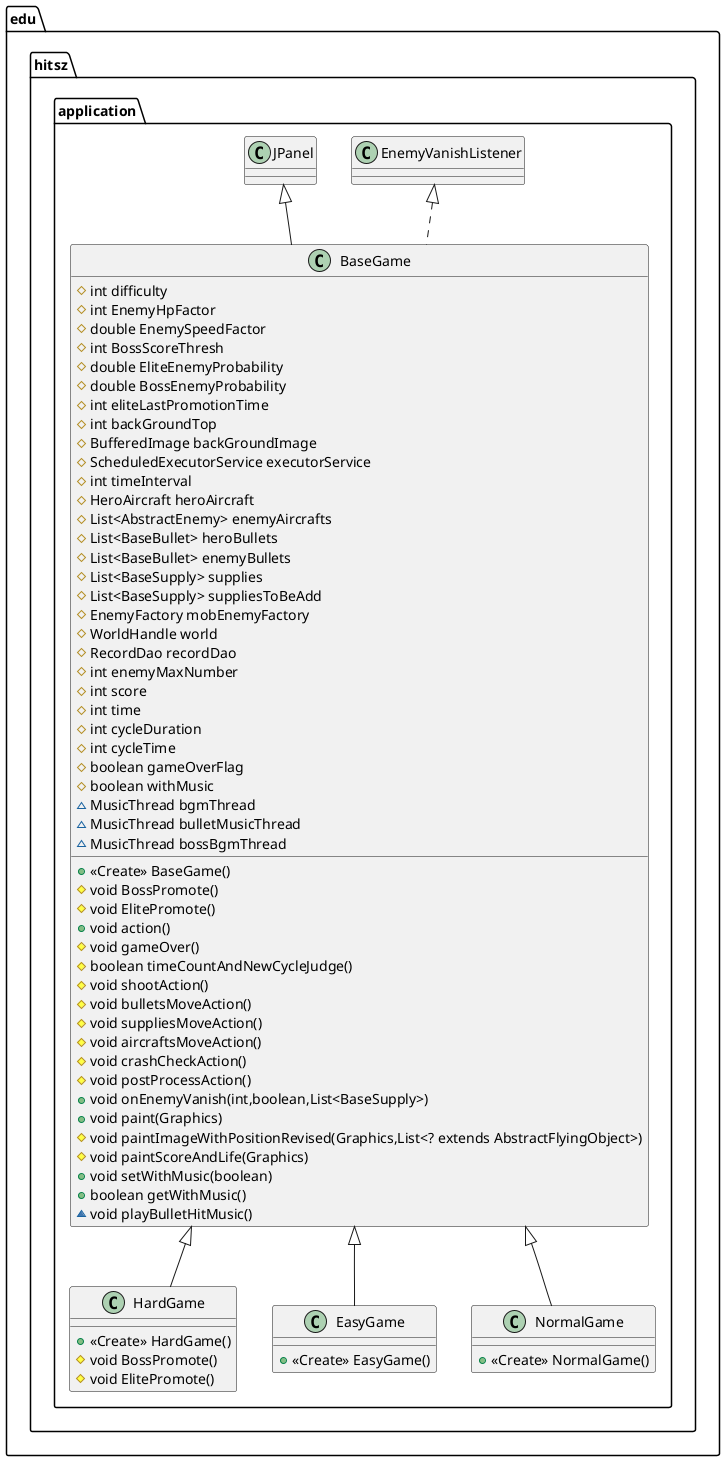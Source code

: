 @startuml
class edu.hitsz.application.HardGame {
+ <<Create>> HardGame()
# void BossPromote()
# void ElitePromote()
}
class edu.hitsz.application.EasyGame {
+ <<Create>> EasyGame()
}
class edu.hitsz.application.BaseGame {
# int difficulty
# int EnemyHpFactor
# double EnemySpeedFactor
# int BossScoreThresh
# double EliteEnemyProbability
# double BossEnemyProbability
# int eliteLastPromotionTime
# int backGroundTop
# BufferedImage backGroundImage
# ScheduledExecutorService executorService
# int timeInterval
# HeroAircraft heroAircraft
# List<AbstractEnemy> enemyAircrafts
# List<BaseBullet> heroBullets
# List<BaseBullet> enemyBullets
# List<BaseSupply> supplies
# List<BaseSupply> suppliesToBeAdd
# EnemyFactory mobEnemyFactory
# WorldHandle world
# RecordDao recordDao
# int enemyMaxNumber
# int score
# int time
# int cycleDuration
# int cycleTime
# boolean gameOverFlag
# boolean withMusic
~ MusicThread bgmThread
~ MusicThread bulletMusicThread
~ MusicThread bossBgmThread
+ <<Create>> BaseGame()
# void BossPromote()
# void ElitePromote()
+ void action()
# void gameOver()
# boolean timeCountAndNewCycleJudge()
# void shootAction()
# void bulletsMoveAction()
# void suppliesMoveAction()
# void aircraftsMoveAction()
# void crashCheckAction()
# void postProcessAction()
+ void onEnemyVanish(int,boolean,List<BaseSupply>)
+ void paint(Graphics)
# void paintImageWithPositionRevised(Graphics,List<? extends AbstractFlyingObject>)
# void paintScoreAndLife(Graphics)
+ void setWithMusic(boolean)
+ boolean getWithMusic()
~ void playBulletHitMusic()
}
class edu.hitsz.application.NormalGame {
+ <<Create>> NormalGame()
}


edu.hitsz.application.BaseGame <|-- edu.hitsz.application.HardGame
edu.hitsz.application.BaseGame <|-- edu.hitsz.application.EasyGame
edu.hitsz.application.EnemyVanishListener <|.. edu.hitsz.application.BaseGame
edu.hitsz.application.JPanel <|-- edu.hitsz.application.BaseGame
edu.hitsz.application.BaseGame <|-- edu.hitsz.application.NormalGame
@enduml